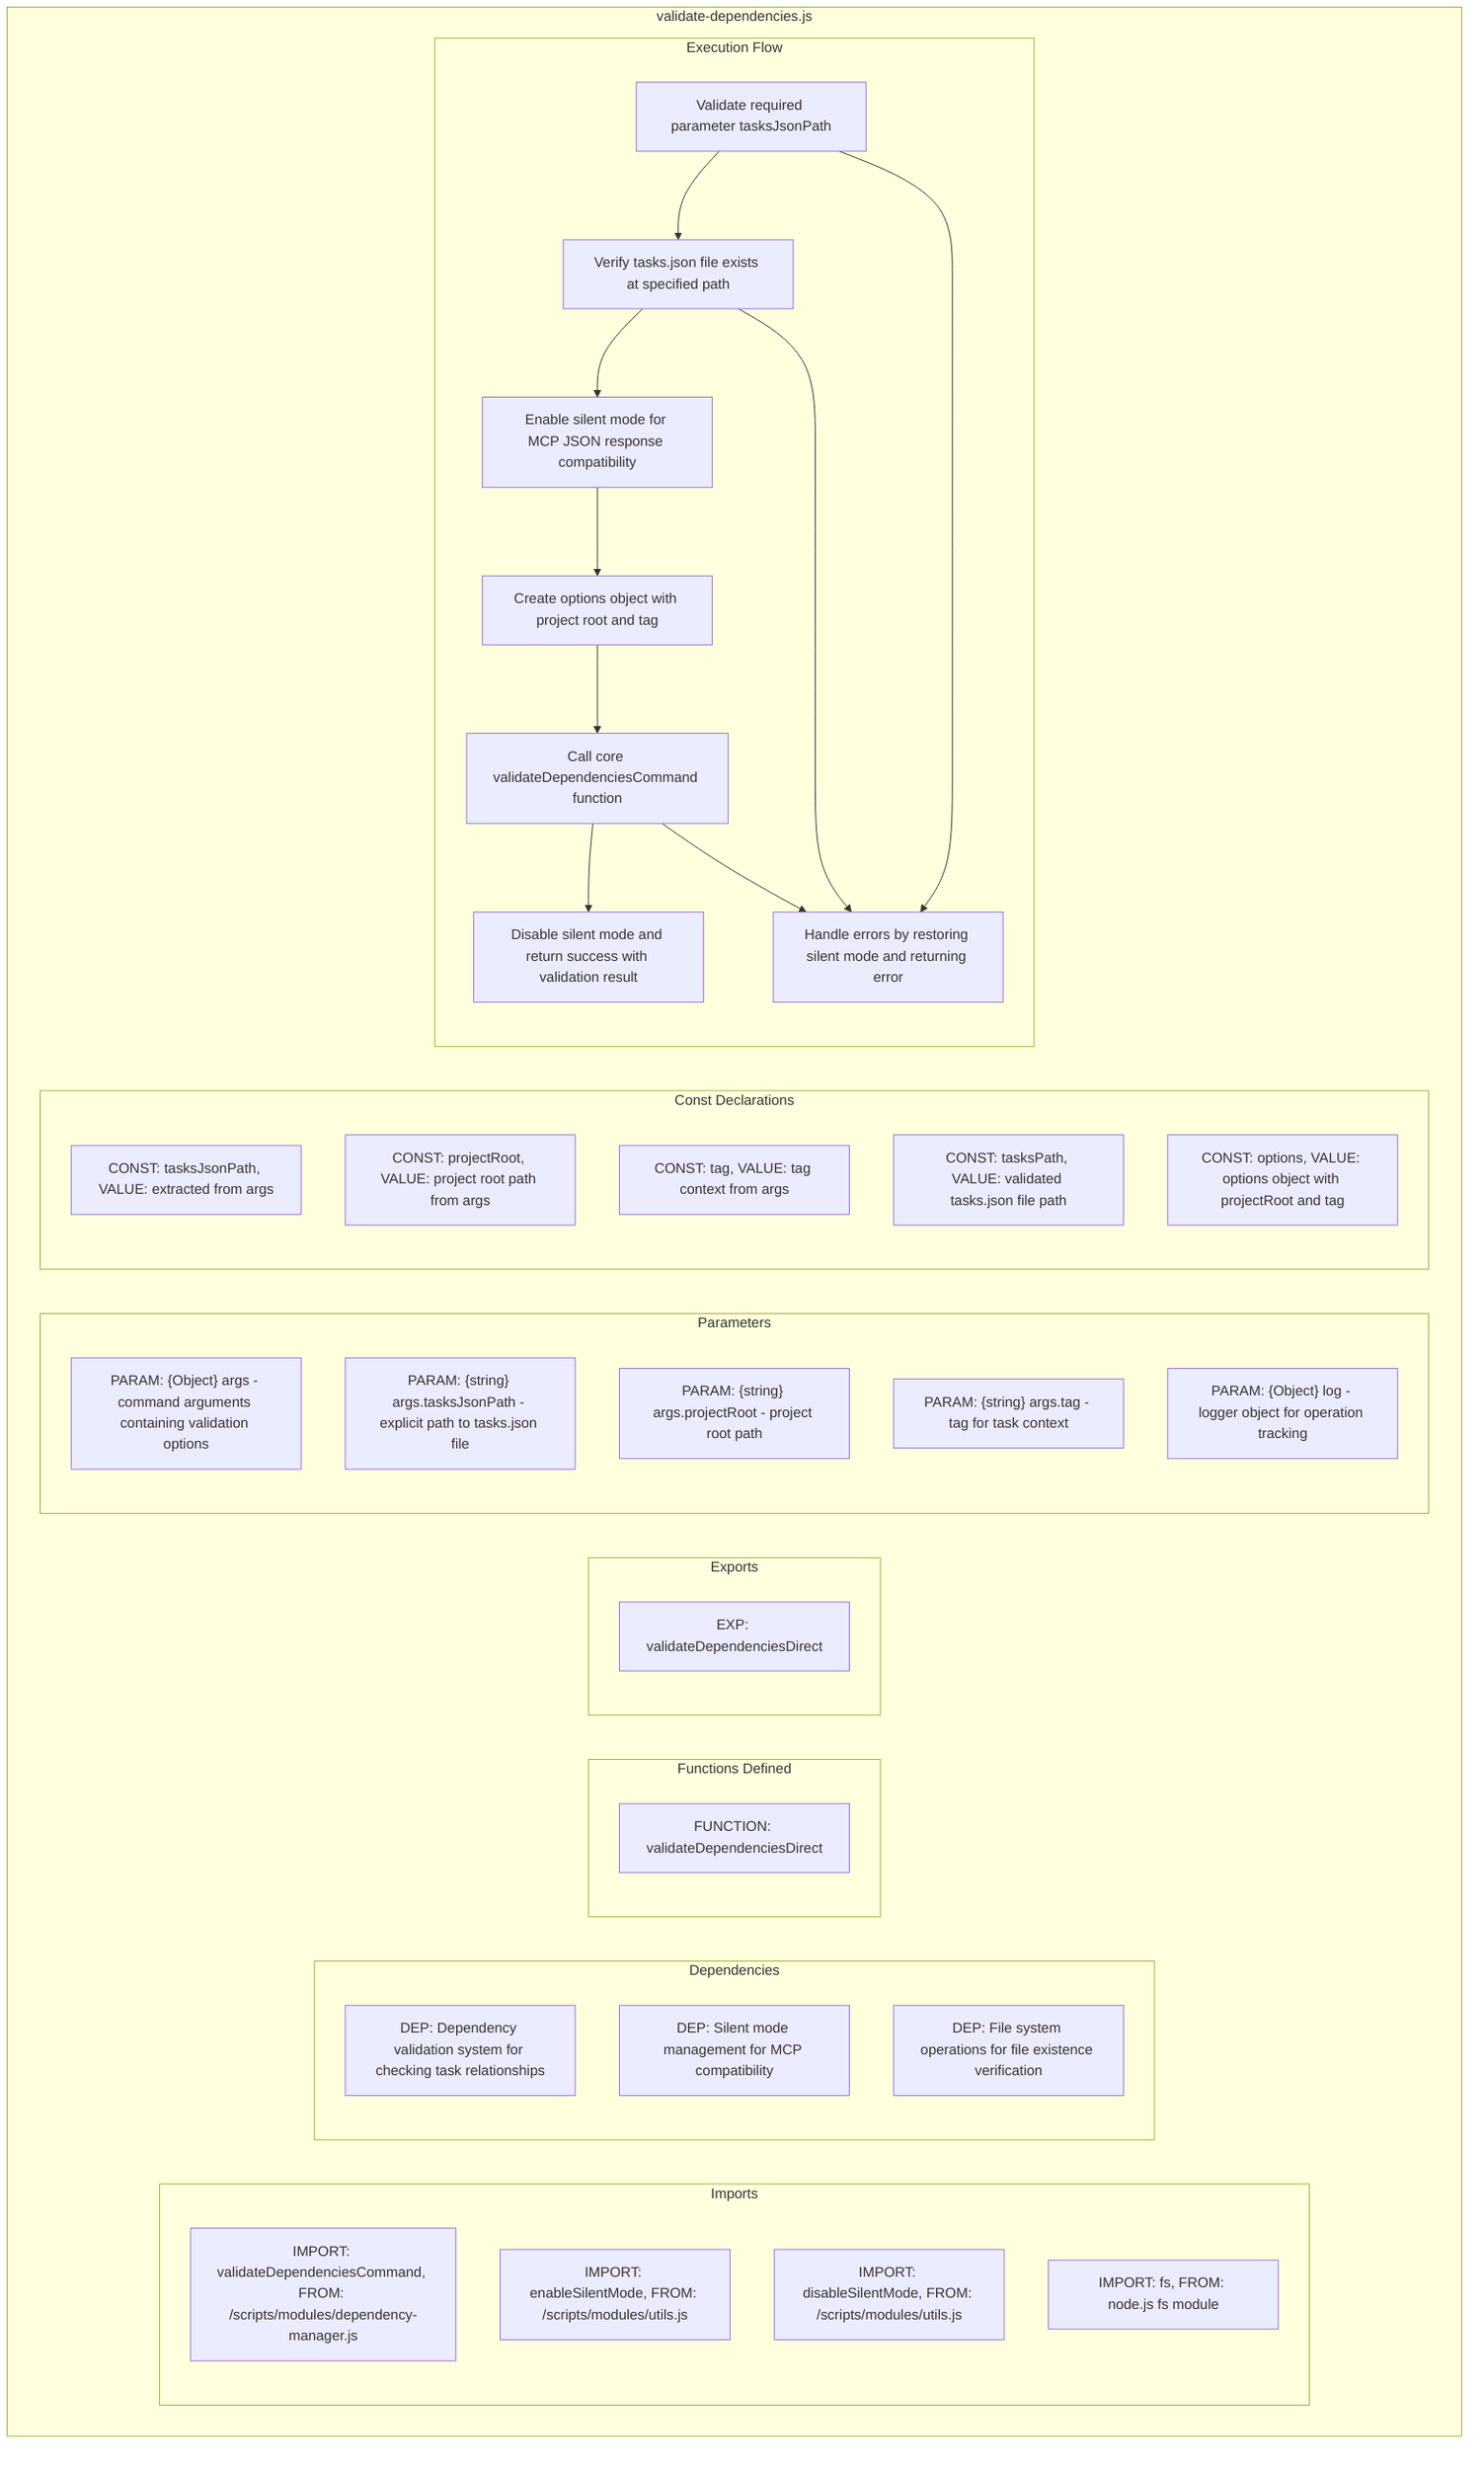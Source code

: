 flowchart TB
    subgraph Imports["Imports"]
        I1["IMPORT: validateDependenciesCommand, FROM: /scripts/modules/dependency-manager.js"]
        I2["IMPORT: enableSilentMode, FROM: /scripts/modules/utils.js"]
        I3["IMPORT: disableSilentMode, FROM: /scripts/modules/utils.js"]
        I4["IMPORT: fs, FROM: node.js fs module"]
    end
    
    subgraph Dependencies["Dependencies"]
        D1["DEP: Dependency validation system for checking task relationships"]
        D2["DEP: Silent mode management for MCP compatibility"]
        D3["DEP: File system operations for file existence verification"]
    end
    
    subgraph FunctionsDefined["Functions Defined"]
        FU1["FUNCTION: validateDependenciesDirect"]
    end
    
    subgraph Exports["Exports"]
        E1["EXP: validateDependenciesDirect"]
    end
    
    subgraph Parameters["Parameters"]
        P1["PARAM: {Object} args - command arguments containing validation options"]
        P2["PARAM: {string} args.tasksJsonPath - explicit path to tasks.json file"]
        P3["PARAM: {string} args.projectRoot - project root path"]
        P4["PARAM: {string} args.tag - tag for task context"]
        P5["PARAM: {Object} log - logger object for operation tracking"]
    end
    
    subgraph Constants["Const Declarations"]
        C1["CONST: tasksJsonPath, VALUE: extracted from args"]
        C2["CONST: projectRoot, VALUE: project root path from args"]
        C3["CONST: tag, VALUE: tag context from args"]
        C4["CONST: tasksPath, VALUE: validated tasks.json file path"]
        C5["CONST: options, VALUE: options object with projectRoot and tag"]
    end
    
    subgraph ExecutionFlow["Execution Flow"]
        FL1["Validate required parameter tasksJsonPath"]
        FL2["Verify tasks.json file exists at specified path"]
        FL3["Enable silent mode for MCP JSON response compatibility"]
        FL4["Create options object with project root and tag"]
        FL5["Call core validateDependenciesCommand function"]
        FL6["Disable silent mode and return success with validation result"]
        FL7["Handle errors by restoring silent mode and returning error"]
    end
    
    subgraph FileName["validate-dependencies.js"]
        Imports
        Dependencies
        FunctionsDefined
        Exports
        Parameters
        Constants
        ExecutionFlow
    end
    
    FL1 --> FL2
    FL2 --> FL3
    FL3 --> FL4
    FL4 --> FL5
    FL5 --> FL6
    FL1 --> FL7
    FL2 --> FL7
    FL5 --> FL7